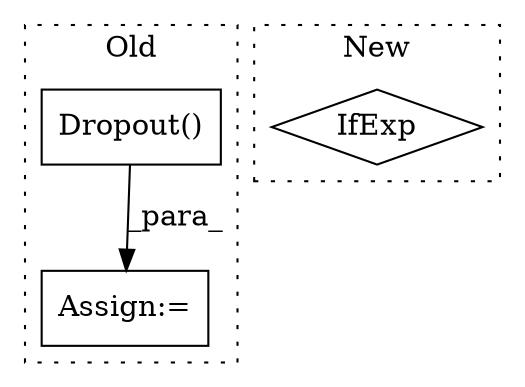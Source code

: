 digraph G {
subgraph cluster0 {
1 [label="Dropout()" a="75" s="21960" l="23" shape="box"];
3 [label="Assign:=" a="68" s="21957" l="3" shape="box"];
label = "Old";
style="dotted";
}
subgraph cluster1 {
2 [label="IfExp" a="51" s="14839,14865" l="4,6" shape="diamond"];
label = "New";
style="dotted";
}
1 -> 3 [label="_para_"];
}